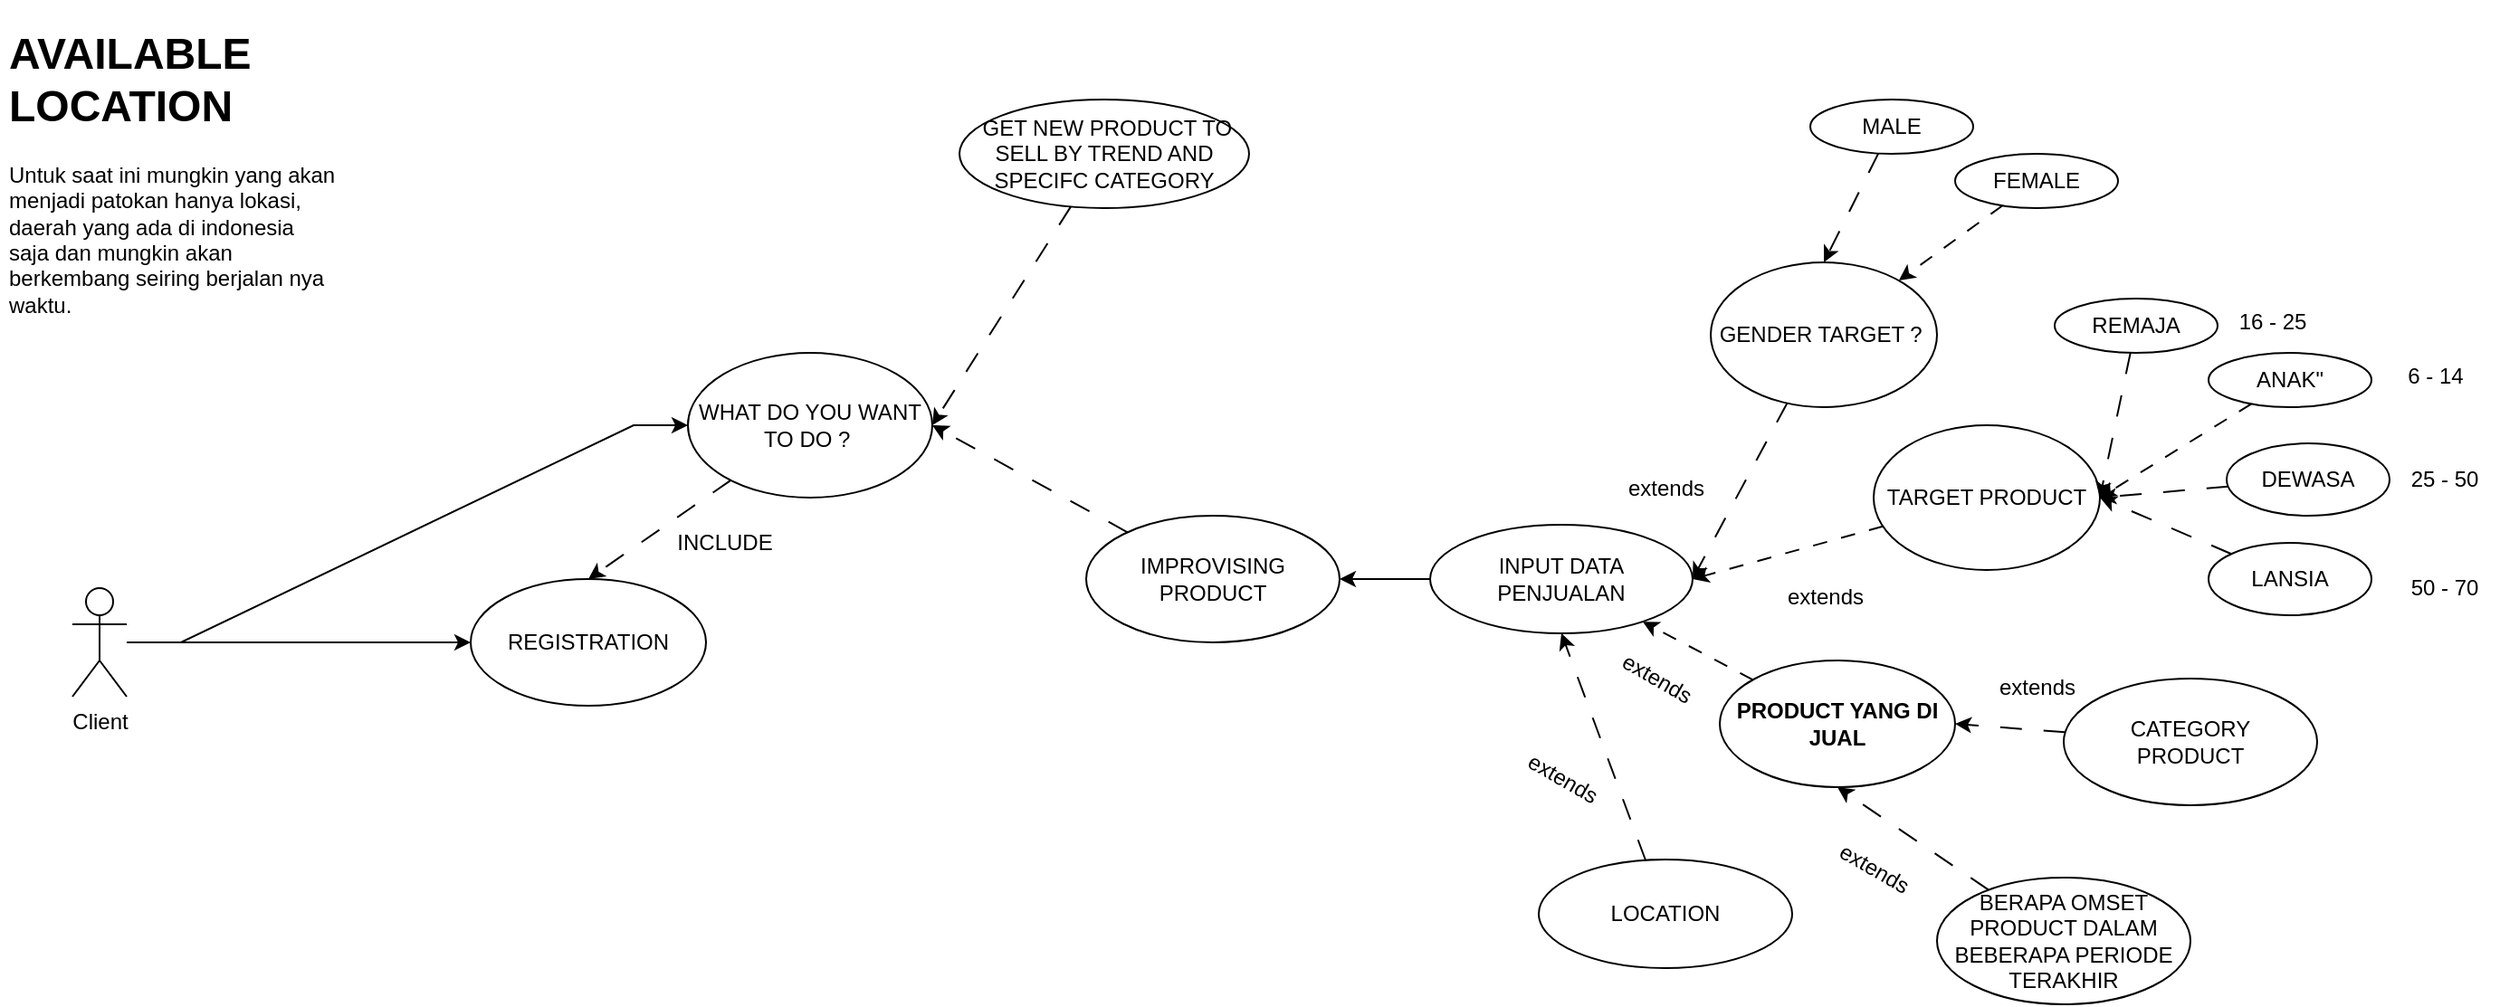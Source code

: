 <mxfile version="22.1.11" type="github">
  <diagram name="Page-1" id="ad3FV6mNwFpVg3R0Jud6">
    <mxGraphModel dx="1050" dy="1695" grid="1" gridSize="10" guides="1" tooltips="1" connect="1" arrows="1" fold="1" page="1" pageScale="1" pageWidth="850" pageHeight="1100" math="0" shadow="0">
      <root>
        <mxCell id="0" />
        <mxCell id="1" parent="0" />
        <mxCell id="M54d7UVdhKXqJrEmNsze-3" style="edgeStyle=orthogonalEdgeStyle;rounded=0;orthogonalLoop=1;jettySize=auto;html=1;entryX=0;entryY=0.5;entryDx=0;entryDy=0;" edge="1" parent="1" source="M54d7UVdhKXqJrEmNsze-1" target="M54d7UVdhKXqJrEmNsze-2">
          <mxGeometry relative="1" as="geometry" />
        </mxCell>
        <mxCell id="M54d7UVdhKXqJrEmNsze-29" style="rounded=0;orthogonalLoop=1;jettySize=auto;html=1;entryX=0;entryY=0.5;entryDx=0;entryDy=0;edgeStyle=entityRelationEdgeStyle;" edge="1" parent="1" source="M54d7UVdhKXqJrEmNsze-1" target="M54d7UVdhKXqJrEmNsze-27">
          <mxGeometry relative="1" as="geometry" />
        </mxCell>
        <mxCell id="M54d7UVdhKXqJrEmNsze-1" value="Client" style="shape=umlActor;verticalLabelPosition=bottom;verticalAlign=top;html=1;outlineConnect=0;" vertex="1" parent="1">
          <mxGeometry x="130" y="240" width="30" height="60" as="geometry" />
        </mxCell>
        <mxCell id="M54d7UVdhKXqJrEmNsze-2" value="REGISTRATION" style="ellipse;whiteSpace=wrap;html=1;" vertex="1" parent="1">
          <mxGeometry x="350" y="235" width="130" height="70" as="geometry" />
        </mxCell>
        <mxCell id="M54d7UVdhKXqJrEmNsze-38" value="" style="edgeStyle=orthogonalEdgeStyle;rounded=0;orthogonalLoop=1;jettySize=auto;html=1;" edge="1" parent="1" source="M54d7UVdhKXqJrEmNsze-6" target="M54d7UVdhKXqJrEmNsze-30">
          <mxGeometry relative="1" as="geometry" />
        </mxCell>
        <mxCell id="M54d7UVdhKXqJrEmNsze-6" value="INPUT DATA &lt;br&gt;PENJUALAN" style="ellipse;whiteSpace=wrap;html=1;" vertex="1" parent="1">
          <mxGeometry x="880" y="205" width="145" height="60" as="geometry" />
        </mxCell>
        <mxCell id="M54d7UVdhKXqJrEmNsze-26" style="rounded=0;orthogonalLoop=1;jettySize=auto;html=1;dashed=1;dashPattern=8 8;" edge="1" parent="1" source="M54d7UVdhKXqJrEmNsze-10" target="M54d7UVdhKXqJrEmNsze-6">
          <mxGeometry relative="1" as="geometry" />
        </mxCell>
        <mxCell id="M54d7UVdhKXqJrEmNsze-10" value="&lt;b&gt;PRODUCT YANG DI JUAL&lt;/b&gt;" style="ellipse;whiteSpace=wrap;html=1;" vertex="1" parent="1">
          <mxGeometry x="1040" y="280" width="130" height="70" as="geometry" />
        </mxCell>
        <mxCell id="M54d7UVdhKXqJrEmNsze-15" value="extends" style="text;html=1;align=center;verticalAlign=middle;resizable=0;points=[];autosize=1;strokeColor=none;fillColor=none;rotation=0;" vertex="1" parent="1">
          <mxGeometry x="1180" y="280" width="70" height="30" as="geometry" />
        </mxCell>
        <mxCell id="M54d7UVdhKXqJrEmNsze-21" value="&lt;h1&gt;AVAILABLE LOCATION&lt;/h1&gt;&lt;p&gt;Untuk saat ini mungkin yang akan menjadi patokan hanya lokasi, daerah yang ada di indonesia saja dan mungkin akan berkembang seiring berjalan nya waktu.&lt;/p&gt;" style="text;html=1;strokeColor=none;fillColor=none;spacing=5;spacingTop=-20;whiteSpace=wrap;overflow=hidden;rounded=0;" vertex="1" parent="1">
          <mxGeometry x="90" y="-75" width="190" height="180" as="geometry" />
        </mxCell>
        <mxCell id="M54d7UVdhKXqJrEmNsze-25" style="rounded=0;orthogonalLoop=1;jettySize=auto;html=1;dashed=1;dashPattern=12 12;entryX=1;entryY=0.5;entryDx=0;entryDy=0;" edge="1" parent="1" source="M54d7UVdhKXqJrEmNsze-24" target="M54d7UVdhKXqJrEmNsze-10">
          <mxGeometry relative="1" as="geometry" />
        </mxCell>
        <mxCell id="M54d7UVdhKXqJrEmNsze-24" value="CATEGORY &lt;br&gt;PRODUCT" style="ellipse;whiteSpace=wrap;html=1;" vertex="1" parent="1">
          <mxGeometry x="1230" y="290" width="140" height="70" as="geometry" />
        </mxCell>
        <mxCell id="M54d7UVdhKXqJrEmNsze-33" style="rounded=0;orthogonalLoop=1;jettySize=auto;html=1;entryX=0.5;entryY=0;entryDx=0;entryDy=0;dashed=1;dashPattern=12 12;" edge="1" parent="1" source="M54d7UVdhKXqJrEmNsze-27" target="M54d7UVdhKXqJrEmNsze-2">
          <mxGeometry relative="1" as="geometry" />
        </mxCell>
        <mxCell id="M54d7UVdhKXqJrEmNsze-27" value="WHAT DO YOU WANT TO DO ?&amp;nbsp;" style="ellipse;whiteSpace=wrap;html=1;" vertex="1" parent="1">
          <mxGeometry x="470" y="110" width="135" height="80" as="geometry" />
        </mxCell>
        <mxCell id="M54d7UVdhKXqJrEmNsze-32" style="rounded=0;orthogonalLoop=1;jettySize=auto;html=1;entryX=1;entryY=0.5;entryDx=0;entryDy=0;dashed=1;dashPattern=12 12;" edge="1" parent="1" source="M54d7UVdhKXqJrEmNsze-30" target="M54d7UVdhKXqJrEmNsze-27">
          <mxGeometry relative="1" as="geometry" />
        </mxCell>
        <mxCell id="M54d7UVdhKXqJrEmNsze-30" value="IMPROVISING PRODUCT" style="ellipse;whiteSpace=wrap;html=1;" vertex="1" parent="1">
          <mxGeometry x="690" y="200" width="140" height="70" as="geometry" />
        </mxCell>
        <mxCell id="M54d7UVdhKXqJrEmNsze-34" value="INCLUDE" style="text;html=1;align=center;verticalAlign=middle;resizable=0;points=[];autosize=1;strokeColor=none;fillColor=none;" vertex="1" parent="1">
          <mxGeometry x="450" y="200" width="80" height="30" as="geometry" />
        </mxCell>
        <mxCell id="M54d7UVdhKXqJrEmNsze-36" style="rounded=0;orthogonalLoop=1;jettySize=auto;html=1;entryX=1;entryY=0.5;entryDx=0;entryDy=0;dashed=1;dashPattern=12 12;" edge="1" parent="1" source="M54d7UVdhKXqJrEmNsze-35" target="M54d7UVdhKXqJrEmNsze-27">
          <mxGeometry relative="1" as="geometry" />
        </mxCell>
        <mxCell id="M54d7UVdhKXqJrEmNsze-35" value="&amp;nbsp;GET NEW PRODUCT TO SELL BY TREND AND SPECIFC CATEGORY" style="ellipse;whiteSpace=wrap;html=1;" vertex="1" parent="1">
          <mxGeometry x="620" y="-30" width="160" height="60" as="geometry" />
        </mxCell>
        <mxCell id="M54d7UVdhKXqJrEmNsze-39" value="extends" style="text;html=1;align=center;verticalAlign=middle;resizable=0;points=[];autosize=1;strokeColor=none;fillColor=none;rotation=30;" vertex="1" parent="1">
          <mxGeometry x="970" y="275" width="70" height="30" as="geometry" />
        </mxCell>
        <mxCell id="M54d7UVdhKXqJrEmNsze-41" style="rounded=0;orthogonalLoop=1;jettySize=auto;html=1;entryX=0.5;entryY=1;entryDx=0;entryDy=0;dashed=1;dashPattern=12 12;" edge="1" parent="1" source="M54d7UVdhKXqJrEmNsze-40" target="M54d7UVdhKXqJrEmNsze-10">
          <mxGeometry relative="1" as="geometry" />
        </mxCell>
        <mxCell id="M54d7UVdhKXqJrEmNsze-40" value="BERAPA OMSET PRODUCT DALAM BEBERAPA PERIODE TERAKHIR" style="ellipse;whiteSpace=wrap;html=1;" vertex="1" parent="1">
          <mxGeometry x="1160" y="400" width="140" height="70" as="geometry" />
        </mxCell>
        <mxCell id="M54d7UVdhKXqJrEmNsze-42" value="extends" style="text;html=1;align=center;verticalAlign=middle;resizable=0;points=[];autosize=1;strokeColor=none;fillColor=none;rotation=30;" vertex="1" parent="1">
          <mxGeometry x="1090" y="380" width="70" height="30" as="geometry" />
        </mxCell>
        <mxCell id="M54d7UVdhKXqJrEmNsze-46" style="rounded=0;orthogonalLoop=1;jettySize=auto;html=1;entryX=1;entryY=0.5;entryDx=0;entryDy=0;dashed=1;dashPattern=8 8;" edge="1" parent="1" source="M54d7UVdhKXqJrEmNsze-44" target="M54d7UVdhKXqJrEmNsze-6">
          <mxGeometry relative="1" as="geometry" />
        </mxCell>
        <mxCell id="M54d7UVdhKXqJrEmNsze-44" value="TARGET PRODUCT" style="ellipse;whiteSpace=wrap;html=1;" vertex="1" parent="1">
          <mxGeometry x="1125" y="150" width="125" height="80" as="geometry" />
        </mxCell>
        <mxCell id="M54d7UVdhKXqJrEmNsze-49" style="rounded=0;orthogonalLoop=1;jettySize=auto;html=1;entryX=1;entryY=0.5;entryDx=0;entryDy=0;dashed=1;dashPattern=8 8;" edge="1" parent="1" source="M54d7UVdhKXqJrEmNsze-48" target="M54d7UVdhKXqJrEmNsze-44">
          <mxGeometry relative="1" as="geometry" />
        </mxCell>
        <mxCell id="M54d7UVdhKXqJrEmNsze-48" value="ANAK&quot;" style="ellipse;whiteSpace=wrap;html=1;" vertex="1" parent="1">
          <mxGeometry x="1310" y="110" width="90" height="30" as="geometry" />
        </mxCell>
        <mxCell id="M54d7UVdhKXqJrEmNsze-51" style="rounded=0;orthogonalLoop=1;jettySize=auto;html=1;entryX=1;entryY=0.5;entryDx=0;entryDy=0;dashed=1;dashPattern=12 12;" edge="1" parent="1" source="M54d7UVdhKXqJrEmNsze-50" target="M54d7UVdhKXqJrEmNsze-44">
          <mxGeometry relative="1" as="geometry" />
        </mxCell>
        <mxCell id="M54d7UVdhKXqJrEmNsze-50" value="DEWASA" style="ellipse;whiteSpace=wrap;html=1;" vertex="1" parent="1">
          <mxGeometry x="1320" y="160" width="90" height="40" as="geometry" />
        </mxCell>
        <mxCell id="M54d7UVdhKXqJrEmNsze-53" style="rounded=0;orthogonalLoop=1;jettySize=auto;html=1;entryX=1;entryY=0.5;entryDx=0;entryDy=0;dashed=1;dashPattern=12 12;" edge="1" parent="1" source="M54d7UVdhKXqJrEmNsze-52" target="M54d7UVdhKXqJrEmNsze-44">
          <mxGeometry relative="1" as="geometry" />
        </mxCell>
        <mxCell id="M54d7UVdhKXqJrEmNsze-52" value="LANSIA" style="ellipse;whiteSpace=wrap;html=1;" vertex="1" parent="1">
          <mxGeometry x="1310" y="215" width="90" height="40" as="geometry" />
        </mxCell>
        <mxCell id="M54d7UVdhKXqJrEmNsze-54" value="6 - 14" style="text;html=1;align=center;verticalAlign=middle;resizable=0;points=[];autosize=1;strokeColor=none;fillColor=none;" vertex="1" parent="1">
          <mxGeometry x="1410" y="108" width="50" height="30" as="geometry" />
        </mxCell>
        <mxCell id="M54d7UVdhKXqJrEmNsze-55" value="25 - 50" style="text;html=1;align=center;verticalAlign=middle;resizable=0;points=[];autosize=1;strokeColor=none;fillColor=none;" vertex="1" parent="1">
          <mxGeometry x="1410" y="165" width="60" height="30" as="geometry" />
        </mxCell>
        <mxCell id="M54d7UVdhKXqJrEmNsze-56" value="50 - 70" style="text;html=1;align=center;verticalAlign=middle;resizable=0;points=[];autosize=1;strokeColor=none;fillColor=none;" vertex="1" parent="1">
          <mxGeometry x="1410" y="225" width="60" height="30" as="geometry" />
        </mxCell>
        <mxCell id="M54d7UVdhKXqJrEmNsze-58" style="rounded=0;orthogonalLoop=1;jettySize=auto;html=1;entryX=1;entryY=0.5;entryDx=0;entryDy=0;dashed=1;dashPattern=12 12;" edge="1" parent="1" source="M54d7UVdhKXqJrEmNsze-57" target="M54d7UVdhKXqJrEmNsze-44">
          <mxGeometry relative="1" as="geometry" />
        </mxCell>
        <mxCell id="M54d7UVdhKXqJrEmNsze-57" value="REMAJA" style="ellipse;whiteSpace=wrap;html=1;" vertex="1" parent="1">
          <mxGeometry x="1225" y="80" width="90" height="30" as="geometry" />
        </mxCell>
        <mxCell id="M54d7UVdhKXqJrEmNsze-60" value="16 - 25" style="text;html=1;align=center;verticalAlign=middle;resizable=0;points=[];autosize=1;strokeColor=none;fillColor=none;" vertex="1" parent="1">
          <mxGeometry x="1315" y="78" width="60" height="30" as="geometry" />
        </mxCell>
        <mxCell id="M54d7UVdhKXqJrEmNsze-62" style="rounded=0;orthogonalLoop=1;jettySize=auto;html=1;entryX=1;entryY=0.5;entryDx=0;entryDy=0;dashed=1;dashPattern=12 12;" edge="1" parent="1" source="M54d7UVdhKXqJrEmNsze-61" target="M54d7UVdhKXqJrEmNsze-6">
          <mxGeometry relative="1" as="geometry" />
        </mxCell>
        <mxCell id="M54d7UVdhKXqJrEmNsze-61" value="GENDER TARGET ?&amp;nbsp;" style="ellipse;whiteSpace=wrap;html=1;" vertex="1" parent="1">
          <mxGeometry x="1035" y="60" width="125" height="80" as="geometry" />
        </mxCell>
        <mxCell id="M54d7UVdhKXqJrEmNsze-66" style="rounded=0;orthogonalLoop=1;jettySize=auto;html=1;entryX=0.5;entryY=0;entryDx=0;entryDy=0;dashed=1;dashPattern=12 12;" edge="1" parent="1" source="M54d7UVdhKXqJrEmNsze-63" target="M54d7UVdhKXqJrEmNsze-61">
          <mxGeometry relative="1" as="geometry" />
        </mxCell>
        <mxCell id="M54d7UVdhKXqJrEmNsze-63" value="MALE" style="ellipse;whiteSpace=wrap;html=1;" vertex="1" parent="1">
          <mxGeometry x="1090" y="-30" width="90" height="30" as="geometry" />
        </mxCell>
        <mxCell id="M54d7UVdhKXqJrEmNsze-65" style="rounded=0;orthogonalLoop=1;jettySize=auto;html=1;dashed=1;dashPattern=8 8;" edge="1" parent="1" source="M54d7UVdhKXqJrEmNsze-64" target="M54d7UVdhKXqJrEmNsze-61">
          <mxGeometry relative="1" as="geometry" />
        </mxCell>
        <mxCell id="M54d7UVdhKXqJrEmNsze-64" value="FEMALE" style="ellipse;whiteSpace=wrap;html=1;" vertex="1" parent="1">
          <mxGeometry x="1170" width="90" height="30" as="geometry" />
        </mxCell>
        <mxCell id="M54d7UVdhKXqJrEmNsze-68" style="rounded=0;orthogonalLoop=1;jettySize=auto;html=1;entryX=0.5;entryY=1;entryDx=0;entryDy=0;dashed=1;dashPattern=12 12;" edge="1" parent="1" source="M54d7UVdhKXqJrEmNsze-67" target="M54d7UVdhKXqJrEmNsze-6">
          <mxGeometry relative="1" as="geometry" />
        </mxCell>
        <mxCell id="M54d7UVdhKXqJrEmNsze-67" value="LOCATION" style="ellipse;whiteSpace=wrap;html=1;" vertex="1" parent="1">
          <mxGeometry x="940" y="390" width="140" height="60" as="geometry" />
        </mxCell>
        <mxCell id="M54d7UVdhKXqJrEmNsze-69" value="extends" style="text;html=1;align=center;verticalAlign=middle;resizable=0;points=[];autosize=1;strokeColor=none;fillColor=none;rotation=30;" vertex="1" parent="1">
          <mxGeometry x="917.5" y="330" width="70" height="30" as="geometry" />
        </mxCell>
        <mxCell id="M54d7UVdhKXqJrEmNsze-71" value="extends" style="text;html=1;align=center;verticalAlign=middle;resizable=0;points=[];autosize=1;strokeColor=none;fillColor=none;rotation=0;" vertex="1" parent="1">
          <mxGeometry x="975" y="170" width="70" height="30" as="geometry" />
        </mxCell>
        <mxCell id="M54d7UVdhKXqJrEmNsze-72" value="extends" style="text;html=1;align=center;verticalAlign=middle;resizable=0;points=[];autosize=1;strokeColor=none;fillColor=none;rotation=0;" vertex="1" parent="1">
          <mxGeometry x="1062.5" y="230" width="70" height="30" as="geometry" />
        </mxCell>
      </root>
    </mxGraphModel>
  </diagram>
</mxfile>
